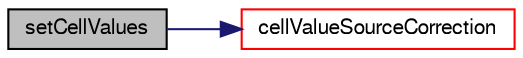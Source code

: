 digraph "setCellValues"
{
  bgcolor="transparent";
  edge [fontname="FreeSans",fontsize="10",labelfontname="FreeSans",labelfontsize="10"];
  node [fontname="FreeSans",fontsize="10",shape=record];
  rankdir="LR";
  Node151 [label="setCellValues",height=0.2,width=0.4,color="black", fillcolor="grey75", style="filled", fontcolor="black"];
  Node151 -> Node152 [color="midnightblue",fontsize="10",style="solid",fontname="FreeSans"];
  Node152 [label="cellValueSourceCorrection",height=0.2,width=0.4,color="red",URL="$a23910.html#a12514aea0fca411ec9a08597bd2e709d",tooltip="Correct cell values using latest transfer information. "];
}
